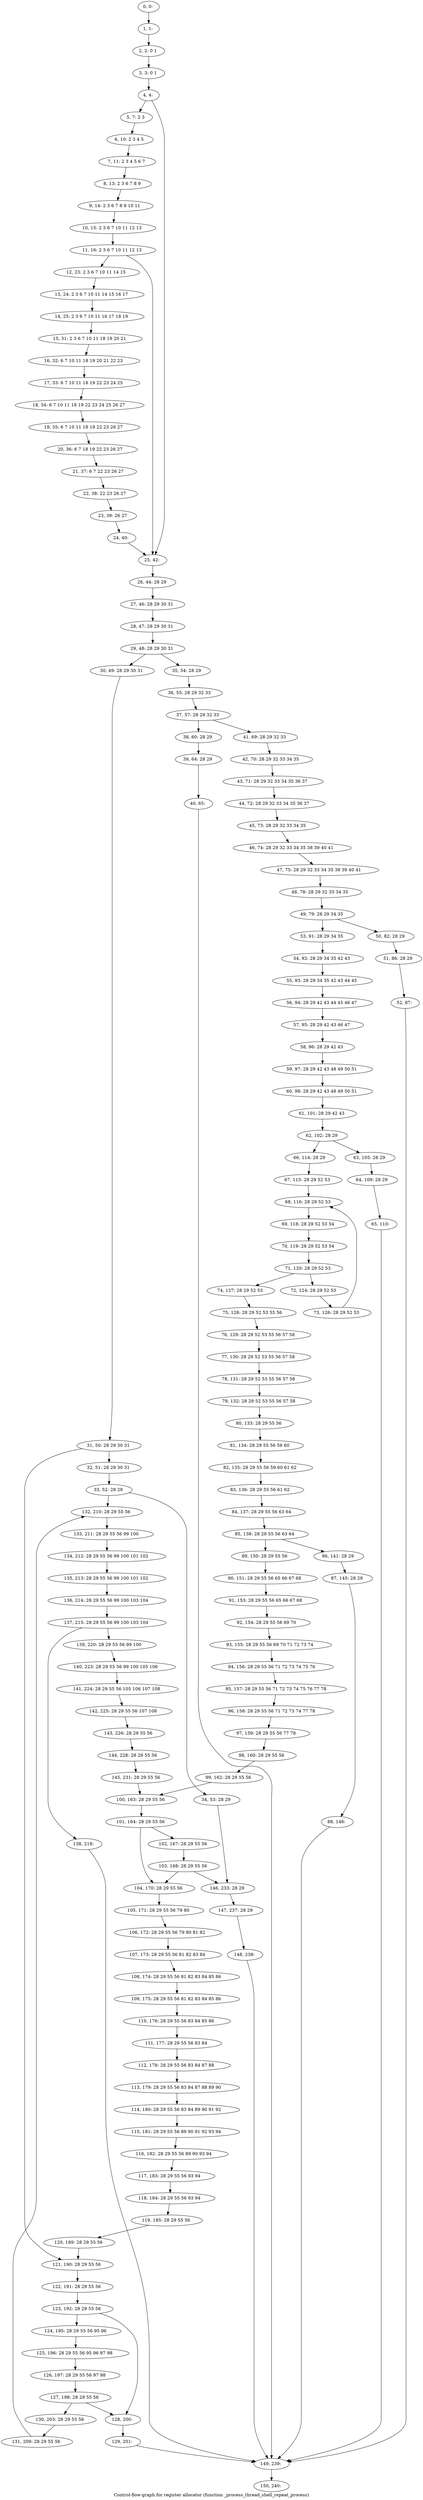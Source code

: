 digraph G {
graph [label="Control-flow-graph for register allocator (function _process_thread_shell_repeat_process)"]
0[label="0, 0: "];
1[label="1, 1: "];
2[label="2, 2: 0 1 "];
3[label="3, 3: 0 1 "];
4[label="4, 4: "];
5[label="5, 7: 2 3 "];
6[label="6, 10: 2 3 4 5 "];
7[label="7, 11: 2 3 4 5 6 7 "];
8[label="8, 13: 2 3 6 7 8 9 "];
9[label="9, 14: 2 3 6 7 8 9 10 11 "];
10[label="10, 15: 2 3 6 7 10 11 12 13 "];
11[label="11, 16: 2 3 6 7 10 11 12 13 "];
12[label="12, 23: 2 3 6 7 10 11 14 15 "];
13[label="13, 24: 2 3 6 7 10 11 14 15 16 17 "];
14[label="14, 25: 2 3 6 7 10 11 16 17 18 19 "];
15[label="15, 31: 2 3 6 7 10 11 18 19 20 21 "];
16[label="16, 32: 6 7 10 11 18 19 20 21 22 23 "];
17[label="17, 33: 6 7 10 11 18 19 22 23 24 25 "];
18[label="18, 34: 6 7 10 11 18 19 22 23 24 25 26 27 "];
19[label="19, 35: 6 7 10 11 18 19 22 23 26 27 "];
20[label="20, 36: 6 7 18 19 22 23 26 27 "];
21[label="21, 37: 6 7 22 23 26 27 "];
22[label="22, 38: 22 23 26 27 "];
23[label="23, 39: 26 27 "];
24[label="24, 40: "];
25[label="25, 42: "];
26[label="26, 44: 28 29 "];
27[label="27, 46: 28 29 30 31 "];
28[label="28, 47: 28 29 30 31 "];
29[label="29, 48: 28 29 30 31 "];
30[label="30, 49: 28 29 30 31 "];
31[label="31, 50: 28 29 30 31 "];
32[label="32, 51: 28 29 30 31 "];
33[label="33, 52: 28 29 "];
34[label="34, 53: 28 29 "];
35[label="35, 54: 28 29 "];
36[label="36, 55: 28 29 32 33 "];
37[label="37, 57: 28 29 32 33 "];
38[label="38, 60: 28 29 "];
39[label="39, 64: 28 29 "];
40[label="40, 65: "];
41[label="41, 69: 28 29 32 33 "];
42[label="42, 70: 28 29 32 33 34 35 "];
43[label="43, 71: 28 29 32 33 34 35 36 37 "];
44[label="44, 72: 28 29 32 33 34 35 36 37 "];
45[label="45, 73: 28 29 32 33 34 35 "];
46[label="46, 74: 28 29 32 33 34 35 38 39 40 41 "];
47[label="47, 75: 28 29 32 33 34 35 38 39 40 41 "];
48[label="48, 78: 28 29 32 33 34 35 "];
49[label="49, 79: 28 29 34 35 "];
50[label="50, 82: 28 29 "];
51[label="51, 86: 28 29 "];
52[label="52, 87: "];
53[label="53, 91: 28 29 34 35 "];
54[label="54, 92: 28 29 34 35 42 43 "];
55[label="55, 93: 28 29 34 35 42 43 44 45 "];
56[label="56, 94: 28 29 42 43 44 45 46 47 "];
57[label="57, 95: 28 29 42 43 46 47 "];
58[label="58, 96: 28 29 42 43 "];
59[label="59, 97: 28 29 42 43 48 49 50 51 "];
60[label="60, 98: 28 29 42 43 48 49 50 51 "];
61[label="61, 101: 28 29 42 43 "];
62[label="62, 102: 28 29 "];
63[label="63, 105: 28 29 "];
64[label="64, 109: 28 29 "];
65[label="65, 110: "];
66[label="66, 114: 28 29 "];
67[label="67, 115: 28 29 52 53 "];
68[label="68, 116: 28 29 52 53 "];
69[label="69, 118: 28 29 52 53 54 "];
70[label="70, 119: 28 29 52 53 54 "];
71[label="71, 120: 28 29 52 53 "];
72[label="72, 124: 28 29 52 53 "];
73[label="73, 126: 28 29 52 53 "];
74[label="74, 127: 28 29 52 53 "];
75[label="75, 128: 28 29 52 53 55 56 "];
76[label="76, 129: 28 29 52 53 55 56 57 58 "];
77[label="77, 130: 28 29 52 53 55 56 57 58 "];
78[label="78, 131: 28 29 52 53 55 56 57 58 "];
79[label="79, 132: 28 29 52 53 55 56 57 58 "];
80[label="80, 133: 28 29 55 56 "];
81[label="81, 134: 28 29 55 56 59 60 "];
82[label="82, 135: 28 29 55 56 59 60 61 62 "];
83[label="83, 136: 28 29 55 56 61 62 "];
84[label="84, 137: 28 29 55 56 63 64 "];
85[label="85, 138: 28 29 55 56 63 64 "];
86[label="86, 141: 28 29 "];
87[label="87, 145: 28 29 "];
88[label="88, 146: "];
89[label="89, 150: 28 29 55 56 "];
90[label="90, 151: 28 29 55 56 65 66 67 68 "];
91[label="91, 153: 28 29 55 56 65 66 67 68 "];
92[label="92, 154: 28 29 55 56 69 70 "];
93[label="93, 155: 28 29 55 56 69 70 71 72 73 74 "];
94[label="94, 156: 28 29 55 56 71 72 73 74 75 76 "];
95[label="95, 157: 28 29 55 56 71 72 73 74 75 76 77 78 "];
96[label="96, 158: 28 29 55 56 71 72 73 74 77 78 "];
97[label="97, 159: 28 29 55 56 77 78 "];
98[label="98, 160: 28 29 55 56 "];
99[label="99, 162: 28 29 55 56 "];
100[label="100, 163: 28 29 55 56 "];
101[label="101, 164: 28 29 55 56 "];
102[label="102, 167: 28 29 55 56 "];
103[label="103, 168: 28 29 55 56 "];
104[label="104, 170: 28 29 55 56 "];
105[label="105, 171: 28 29 55 56 79 80 "];
106[label="106, 172: 28 29 55 56 79 80 81 82 "];
107[label="107, 173: 28 29 55 56 81 82 83 84 "];
108[label="108, 174: 28 29 55 56 81 82 83 84 85 86 "];
109[label="109, 175: 28 29 55 56 81 82 83 84 85 86 "];
110[label="110, 176: 28 29 55 56 83 84 85 86 "];
111[label="111, 177: 28 29 55 56 83 84 "];
112[label="112, 178: 28 29 55 56 83 84 87 88 "];
113[label="113, 179: 28 29 55 56 83 84 87 88 89 90 "];
114[label="114, 180: 28 29 55 56 83 84 89 90 91 92 "];
115[label="115, 181: 28 29 55 56 89 90 91 92 93 94 "];
116[label="116, 182: 28 29 55 56 89 90 93 94 "];
117[label="117, 183: 28 29 55 56 93 94 "];
118[label="118, 184: 28 29 55 56 93 94 "];
119[label="119, 185: 28 29 55 56 "];
120[label="120, 189: 28 29 55 56 "];
121[label="121, 190: 28 29 55 56 "];
122[label="122, 191: 28 29 55 56 "];
123[label="123, 192: 28 29 55 56 "];
124[label="124, 195: 28 29 55 56 95 96 "];
125[label="125, 196: 28 29 55 56 95 96 97 98 "];
126[label="126, 197: 28 29 55 56 97 98 "];
127[label="127, 198: 28 29 55 56 "];
128[label="128, 200: "];
129[label="129, 201: "];
130[label="130, 203: 28 29 55 56 "];
131[label="131, 209: 28 29 55 56 "];
132[label="132, 210: 28 29 55 56 "];
133[label="133, 211: 28 29 55 56 99 100 "];
134[label="134, 212: 28 29 55 56 99 100 101 102 "];
135[label="135, 213: 28 29 55 56 99 100 101 102 "];
136[label="136, 214: 28 29 55 56 99 100 103 104 "];
137[label="137, 215: 28 29 55 56 99 100 103 104 "];
138[label="138, 218: "];
139[label="139, 220: 28 29 55 56 99 100 "];
140[label="140, 223: 28 29 55 56 99 100 105 106 "];
141[label="141, 224: 28 29 55 56 105 106 107 108 "];
142[label="142, 225: 28 29 55 56 107 108 "];
143[label="143, 226: 28 29 55 56 "];
144[label="144, 228: 28 29 55 56 "];
145[label="145, 231: 28 29 55 56 "];
146[label="146, 233: 28 29 "];
147[label="147, 237: 28 29 "];
148[label="148, 238: "];
149[label="149, 239: "];
150[label="150, 240: "];
0->1 ;
1->2 ;
2->3 ;
3->4 ;
4->5 ;
4->25 ;
5->6 ;
6->7 ;
7->8 ;
8->9 ;
9->10 ;
10->11 ;
11->12 ;
11->25 ;
12->13 ;
13->14 ;
14->15 ;
15->16 ;
16->17 ;
17->18 ;
18->19 ;
19->20 ;
20->21 ;
21->22 ;
22->23 ;
23->24 ;
24->25 ;
25->26 ;
26->27 ;
27->28 ;
28->29 ;
29->30 ;
29->35 ;
30->31 ;
31->32 ;
31->121 ;
32->33 ;
33->34 ;
33->132 ;
34->146 ;
35->36 ;
36->37 ;
37->38 ;
37->41 ;
38->39 ;
39->40 ;
40->149 ;
41->42 ;
42->43 ;
43->44 ;
44->45 ;
45->46 ;
46->47 ;
47->48 ;
48->49 ;
49->50 ;
49->53 ;
50->51 ;
51->52 ;
52->149 ;
53->54 ;
54->55 ;
55->56 ;
56->57 ;
57->58 ;
58->59 ;
59->60 ;
60->61 ;
61->62 ;
62->63 ;
62->66 ;
63->64 ;
64->65 ;
65->149 ;
66->67 ;
67->68 ;
68->69 ;
69->70 ;
70->71 ;
71->72 ;
71->74 ;
72->73 ;
73->68 ;
74->75 ;
75->76 ;
76->77 ;
77->78 ;
78->79 ;
79->80 ;
80->81 ;
81->82 ;
82->83 ;
83->84 ;
84->85 ;
85->86 ;
85->89 ;
86->87 ;
87->88 ;
88->149 ;
89->90 ;
90->91 ;
91->92 ;
92->93 ;
93->94 ;
94->95 ;
95->96 ;
96->97 ;
97->98 ;
98->99 ;
99->100 ;
100->101 ;
101->102 ;
101->104 ;
102->103 ;
103->104 ;
103->146 ;
104->105 ;
105->106 ;
106->107 ;
107->108 ;
108->109 ;
109->110 ;
110->111 ;
111->112 ;
112->113 ;
113->114 ;
114->115 ;
115->116 ;
116->117 ;
117->118 ;
118->119 ;
119->120 ;
120->121 ;
121->122 ;
122->123 ;
123->124 ;
123->128 ;
124->125 ;
125->126 ;
126->127 ;
127->128 ;
127->130 ;
128->129 ;
129->149 ;
130->131 ;
131->132 ;
132->133 ;
133->134 ;
134->135 ;
135->136 ;
136->137 ;
137->138 ;
137->139 ;
138->149 ;
139->140 ;
140->141 ;
141->142 ;
142->143 ;
143->144 ;
144->145 ;
145->100 ;
146->147 ;
147->148 ;
148->149 ;
149->150 ;
}
